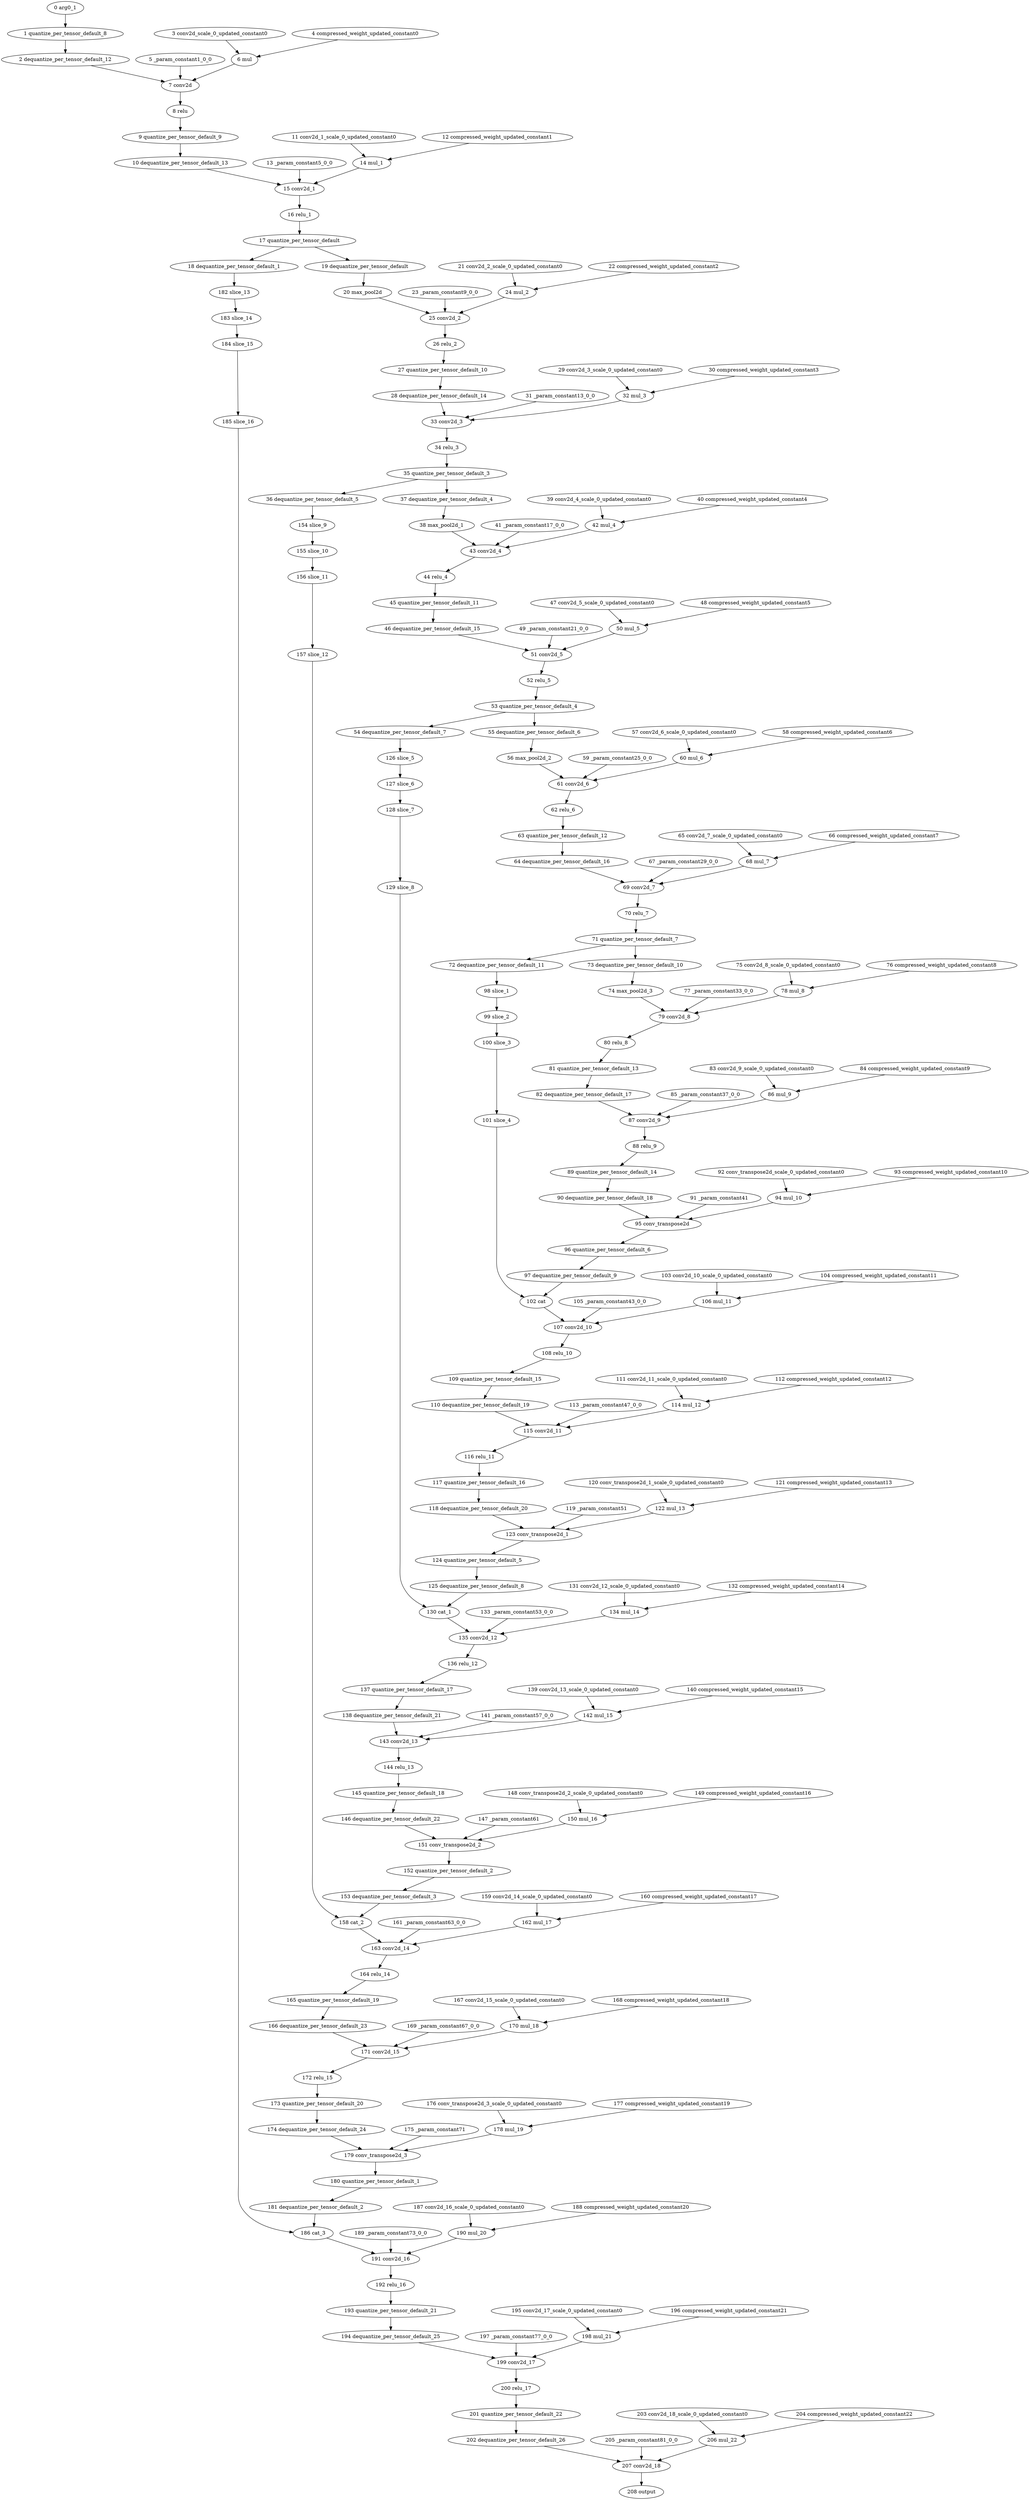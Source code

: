 strict digraph  {
"0 arg0_1" [id=0, type=input];
"1 quantize_per_tensor_default_8" [id=1, type=quantize_per_tensor];
"2 dequantize_per_tensor_default_12" [id=2, type=dequantize_per_tensor];
"3 conv2d_scale_0_updated_constant0" [id=3, type=get_attr];
"4 compressed_weight_updated_constant0" [id=4, type=get_attr];
"5 _param_constant1_0_0" [id=5, type=get_attr];
"6 mul" [id=6, type=call_method];
"7 conv2d" [id=7, type=conv2d];
"8 relu" [id=8, type=relu];
"9 quantize_per_tensor_default_9" [id=9, type=quantize_per_tensor];
"10 dequantize_per_tensor_default_13" [id=10, type=dequantize_per_tensor];
"11 conv2d_1_scale_0_updated_constant0" [id=11, type=get_attr];
"12 compressed_weight_updated_constant1" [id=12, type=get_attr];
"13 _param_constant5_0_0" [id=13, type=get_attr];
"14 mul_1" [id=14, type=call_method];
"15 conv2d_1" [id=15, type=conv2d];
"16 relu_1" [id=16, type=relu];
"17 quantize_per_tensor_default" [id=17, type=quantize_per_tensor];
"18 dequantize_per_tensor_default_1" [id=18, type=dequantize_per_tensor];
"19 dequantize_per_tensor_default" [id=19, type=dequantize_per_tensor];
"20 max_pool2d" [id=20, type=max_pool2d];
"21 conv2d_2_scale_0_updated_constant0" [id=21, type=get_attr];
"22 compressed_weight_updated_constant2" [id=22, type=get_attr];
"23 _param_constant9_0_0" [id=23, type=get_attr];
"24 mul_2" [id=24, type=call_method];
"25 conv2d_2" [id=25, type=conv2d];
"26 relu_2" [id=26, type=relu];
"27 quantize_per_tensor_default_10" [id=27, type=quantize_per_tensor];
"28 dequantize_per_tensor_default_14" [id=28, type=dequantize_per_tensor];
"29 conv2d_3_scale_0_updated_constant0" [id=29, type=get_attr];
"30 compressed_weight_updated_constant3" [id=30, type=get_attr];
"31 _param_constant13_0_0" [id=31, type=get_attr];
"32 mul_3" [id=32, type=call_method];
"33 conv2d_3" [id=33, type=conv2d];
"34 relu_3" [id=34, type=relu];
"35 quantize_per_tensor_default_3" [id=35, type=quantize_per_tensor];
"36 dequantize_per_tensor_default_5" [id=36, type=dequantize_per_tensor];
"37 dequantize_per_tensor_default_4" [id=37, type=dequantize_per_tensor];
"38 max_pool2d_1" [id=38, type=max_pool2d];
"39 conv2d_4_scale_0_updated_constant0" [id=39, type=get_attr];
"40 compressed_weight_updated_constant4" [id=40, type=get_attr];
"41 _param_constant17_0_0" [id=41, type=get_attr];
"42 mul_4" [id=42, type=call_method];
"43 conv2d_4" [id=43, type=conv2d];
"44 relu_4" [id=44, type=relu];
"45 quantize_per_tensor_default_11" [id=45, type=quantize_per_tensor];
"46 dequantize_per_tensor_default_15" [id=46, type=dequantize_per_tensor];
"47 conv2d_5_scale_0_updated_constant0" [id=47, type=get_attr];
"48 compressed_weight_updated_constant5" [id=48, type=get_attr];
"49 _param_constant21_0_0" [id=49, type=get_attr];
"50 mul_5" [id=50, type=call_method];
"51 conv2d_5" [id=51, type=conv2d];
"52 relu_5" [id=52, type=relu];
"53 quantize_per_tensor_default_4" [id=53, type=quantize_per_tensor];
"54 dequantize_per_tensor_default_7" [id=54, type=dequantize_per_tensor];
"55 dequantize_per_tensor_default_6" [id=55, type=dequantize_per_tensor];
"56 max_pool2d_2" [id=56, type=max_pool2d];
"57 conv2d_6_scale_0_updated_constant0" [id=57, type=get_attr];
"58 compressed_weight_updated_constant6" [id=58, type=get_attr];
"59 _param_constant25_0_0" [id=59, type=get_attr];
"60 mul_6" [id=60, type=call_method];
"61 conv2d_6" [id=61, type=conv2d];
"62 relu_6" [id=62, type=relu];
"63 quantize_per_tensor_default_12" [id=63, type=quantize_per_tensor];
"64 dequantize_per_tensor_default_16" [id=64, type=dequantize_per_tensor];
"65 conv2d_7_scale_0_updated_constant0" [id=65, type=get_attr];
"66 compressed_weight_updated_constant7" [id=66, type=get_attr];
"67 _param_constant29_0_0" [id=67, type=get_attr];
"68 mul_7" [id=68, type=call_method];
"69 conv2d_7" [id=69, type=conv2d];
"70 relu_7" [id=70, type=relu];
"71 quantize_per_tensor_default_7" [id=71, type=quantize_per_tensor];
"72 dequantize_per_tensor_default_11" [id=72, type=dequantize_per_tensor];
"73 dequantize_per_tensor_default_10" [id=73, type=dequantize_per_tensor];
"74 max_pool2d_3" [id=74, type=max_pool2d];
"75 conv2d_8_scale_0_updated_constant0" [id=75, type=get_attr];
"76 compressed_weight_updated_constant8" [id=76, type=get_attr];
"77 _param_constant33_0_0" [id=77, type=get_attr];
"78 mul_8" [id=78, type=call_method];
"79 conv2d_8" [id=79, type=conv2d];
"80 relu_8" [id=80, type=relu];
"81 quantize_per_tensor_default_13" [id=81, type=quantize_per_tensor];
"82 dequantize_per_tensor_default_17" [id=82, type=dequantize_per_tensor];
"83 conv2d_9_scale_0_updated_constant0" [id=83, type=get_attr];
"84 compressed_weight_updated_constant9" [id=84, type=get_attr];
"85 _param_constant37_0_0" [id=85, type=get_attr];
"86 mul_9" [id=86, type=call_method];
"87 conv2d_9" [id=87, type=conv2d];
"88 relu_9" [id=88, type=relu];
"89 quantize_per_tensor_default_14" [id=89, type=quantize_per_tensor];
"90 dequantize_per_tensor_default_18" [id=90, type=dequantize_per_tensor];
"91 _param_constant41" [id=91, type=get_attr];
"92 conv_transpose2d_scale_0_updated_constant0" [id=92, type=get_attr];
"93 compressed_weight_updated_constant10" [id=93, type=get_attr];
"94 mul_10" [id=94, type=call_method];
"95 conv_transpose2d" [id=95, type=conv_transpose2d];
"96 quantize_per_tensor_default_6" [id=96, type=quantize_per_tensor];
"97 dequantize_per_tensor_default_9" [id=97, type=dequantize_per_tensor];
"98 slice_1" [id=98, type=slice];
"99 slice_2" [id=99, type=slice];
"100 slice_3" [id=100, type=slice];
"101 slice_4" [id=101, type=slice];
"102 cat" [id=102, type=cat];
"103 conv2d_10_scale_0_updated_constant0" [id=103, type=get_attr];
"104 compressed_weight_updated_constant11" [id=104, type=get_attr];
"105 _param_constant43_0_0" [id=105, type=get_attr];
"106 mul_11" [id=106, type=call_method];
"107 conv2d_10" [id=107, type=conv2d];
"108 relu_10" [id=108, type=relu];
"109 quantize_per_tensor_default_15" [id=109, type=quantize_per_tensor];
"110 dequantize_per_tensor_default_19" [id=110, type=dequantize_per_tensor];
"111 conv2d_11_scale_0_updated_constant0" [id=111, type=get_attr];
"112 compressed_weight_updated_constant12" [id=112, type=get_attr];
"113 _param_constant47_0_0" [id=113, type=get_attr];
"114 mul_12" [id=114, type=call_method];
"115 conv2d_11" [id=115, type=conv2d];
"116 relu_11" [id=116, type=relu];
"117 quantize_per_tensor_default_16" [id=117, type=quantize_per_tensor];
"118 dequantize_per_tensor_default_20" [id=118, type=dequantize_per_tensor];
"119 _param_constant51" [id=119, type=get_attr];
"120 conv_transpose2d_1_scale_0_updated_constant0" [id=120, type=get_attr];
"121 compressed_weight_updated_constant13" [id=121, type=get_attr];
"122 mul_13" [id=122, type=call_method];
"123 conv_transpose2d_1" [id=123, type=conv_transpose2d];
"124 quantize_per_tensor_default_5" [id=124, type=quantize_per_tensor];
"125 dequantize_per_tensor_default_8" [id=125, type=dequantize_per_tensor];
"126 slice_5" [id=126, type=slice];
"127 slice_6" [id=127, type=slice];
"128 slice_7" [id=128, type=slice];
"129 slice_8" [id=129, type=slice];
"130 cat_1" [id=130, type=cat];
"131 conv2d_12_scale_0_updated_constant0" [id=131, type=get_attr];
"132 compressed_weight_updated_constant14" [id=132, type=get_attr];
"133 _param_constant53_0_0" [id=133, type=get_attr];
"134 mul_14" [id=134, type=call_method];
"135 conv2d_12" [id=135, type=conv2d];
"136 relu_12" [id=136, type=relu];
"137 quantize_per_tensor_default_17" [id=137, type=quantize_per_tensor];
"138 dequantize_per_tensor_default_21" [id=138, type=dequantize_per_tensor];
"139 conv2d_13_scale_0_updated_constant0" [id=139, type=get_attr];
"140 compressed_weight_updated_constant15" [id=140, type=get_attr];
"141 _param_constant57_0_0" [id=141, type=get_attr];
"142 mul_15" [id=142, type=call_method];
"143 conv2d_13" [id=143, type=conv2d];
"144 relu_13" [id=144, type=relu];
"145 quantize_per_tensor_default_18" [id=145, type=quantize_per_tensor];
"146 dequantize_per_tensor_default_22" [id=146, type=dequantize_per_tensor];
"147 _param_constant61" [id=147, type=get_attr];
"148 conv_transpose2d_2_scale_0_updated_constant0" [id=148, type=get_attr];
"149 compressed_weight_updated_constant16" [id=149, type=get_attr];
"150 mul_16" [id=150, type=call_method];
"151 conv_transpose2d_2" [id=151, type=conv_transpose2d];
"152 quantize_per_tensor_default_2" [id=152, type=quantize_per_tensor];
"153 dequantize_per_tensor_default_3" [id=153, type=dequantize_per_tensor];
"154 slice_9" [id=154, type=slice];
"155 slice_10" [id=155, type=slice];
"156 slice_11" [id=156, type=slice];
"157 slice_12" [id=157, type=slice];
"158 cat_2" [id=158, type=cat];
"159 conv2d_14_scale_0_updated_constant0" [id=159, type=get_attr];
"160 compressed_weight_updated_constant17" [id=160, type=get_attr];
"161 _param_constant63_0_0" [id=161, type=get_attr];
"162 mul_17" [id=162, type=call_method];
"163 conv2d_14" [id=163, type=conv2d];
"164 relu_14" [id=164, type=relu];
"165 quantize_per_tensor_default_19" [id=165, type=quantize_per_tensor];
"166 dequantize_per_tensor_default_23" [id=166, type=dequantize_per_tensor];
"167 conv2d_15_scale_0_updated_constant0" [id=167, type=get_attr];
"168 compressed_weight_updated_constant18" [id=168, type=get_attr];
"169 _param_constant67_0_0" [id=169, type=get_attr];
"170 mul_18" [id=170, type=call_method];
"171 conv2d_15" [id=171, type=conv2d];
"172 relu_15" [id=172, type=relu];
"173 quantize_per_tensor_default_20" [id=173, type=quantize_per_tensor];
"174 dequantize_per_tensor_default_24" [id=174, type=dequantize_per_tensor];
"175 _param_constant71" [id=175, type=get_attr];
"176 conv_transpose2d_3_scale_0_updated_constant0" [id=176, type=get_attr];
"177 compressed_weight_updated_constant19" [id=177, type=get_attr];
"178 mul_19" [id=178, type=call_method];
"179 conv_transpose2d_3" [id=179, type=conv_transpose2d];
"180 quantize_per_tensor_default_1" [id=180, type=quantize_per_tensor];
"181 dequantize_per_tensor_default_2" [id=181, type=dequantize_per_tensor];
"182 slice_13" [id=182, type=slice];
"183 slice_14" [id=183, type=slice];
"184 slice_15" [id=184, type=slice];
"185 slice_16" [id=185, type=slice];
"186 cat_3" [id=186, type=cat];
"187 conv2d_16_scale_0_updated_constant0" [id=187, type=get_attr];
"188 compressed_weight_updated_constant20" [id=188, type=get_attr];
"189 _param_constant73_0_0" [id=189, type=get_attr];
"190 mul_20" [id=190, type=call_method];
"191 conv2d_16" [id=191, type=conv2d];
"192 relu_16" [id=192, type=relu];
"193 quantize_per_tensor_default_21" [id=193, type=quantize_per_tensor];
"194 dequantize_per_tensor_default_25" [id=194, type=dequantize_per_tensor];
"195 conv2d_17_scale_0_updated_constant0" [id=195, type=get_attr];
"196 compressed_weight_updated_constant21" [id=196, type=get_attr];
"197 _param_constant77_0_0" [id=197, type=get_attr];
"198 mul_21" [id=198, type=call_method];
"199 conv2d_17" [id=199, type=conv2d];
"200 relu_17" [id=200, type=relu];
"201 quantize_per_tensor_default_22" [id=201, type=quantize_per_tensor];
"202 dequantize_per_tensor_default_26" [id=202, type=dequantize_per_tensor];
"203 conv2d_18_scale_0_updated_constant0" [id=203, type=get_attr];
"204 compressed_weight_updated_constant22" [id=204, type=get_attr];
"205 _param_constant81_0_0" [id=205, type=get_attr];
"206 mul_22" [id=206, type=call_method];
"207 conv2d_18" [id=207, type=conv2d];
"208 output" [id=208, type=output];
"0 arg0_1" -> "1 quantize_per_tensor_default_8";
"1 quantize_per_tensor_default_8" -> "2 dequantize_per_tensor_default_12";
"2 dequantize_per_tensor_default_12" -> "7 conv2d";
"3 conv2d_scale_0_updated_constant0" -> "6 mul";
"4 compressed_weight_updated_constant0" -> "6 mul";
"5 _param_constant1_0_0" -> "7 conv2d";
"6 mul" -> "7 conv2d";
"7 conv2d" -> "8 relu";
"8 relu" -> "9 quantize_per_tensor_default_9";
"9 quantize_per_tensor_default_9" -> "10 dequantize_per_tensor_default_13";
"10 dequantize_per_tensor_default_13" -> "15 conv2d_1";
"11 conv2d_1_scale_0_updated_constant0" -> "14 mul_1";
"12 compressed_weight_updated_constant1" -> "14 mul_1";
"13 _param_constant5_0_0" -> "15 conv2d_1";
"14 mul_1" -> "15 conv2d_1";
"15 conv2d_1" -> "16 relu_1";
"16 relu_1" -> "17 quantize_per_tensor_default";
"17 quantize_per_tensor_default" -> "18 dequantize_per_tensor_default_1";
"17 quantize_per_tensor_default" -> "19 dequantize_per_tensor_default";
"18 dequantize_per_tensor_default_1" -> "182 slice_13";
"19 dequantize_per_tensor_default" -> "20 max_pool2d";
"20 max_pool2d" -> "25 conv2d_2";
"21 conv2d_2_scale_0_updated_constant0" -> "24 mul_2";
"22 compressed_weight_updated_constant2" -> "24 mul_2";
"23 _param_constant9_0_0" -> "25 conv2d_2";
"24 mul_2" -> "25 conv2d_2";
"25 conv2d_2" -> "26 relu_2";
"26 relu_2" -> "27 quantize_per_tensor_default_10";
"27 quantize_per_tensor_default_10" -> "28 dequantize_per_tensor_default_14";
"28 dequantize_per_tensor_default_14" -> "33 conv2d_3";
"29 conv2d_3_scale_0_updated_constant0" -> "32 mul_3";
"30 compressed_weight_updated_constant3" -> "32 mul_3";
"31 _param_constant13_0_0" -> "33 conv2d_3";
"32 mul_3" -> "33 conv2d_3";
"33 conv2d_3" -> "34 relu_3";
"34 relu_3" -> "35 quantize_per_tensor_default_3";
"35 quantize_per_tensor_default_3" -> "36 dequantize_per_tensor_default_5";
"35 quantize_per_tensor_default_3" -> "37 dequantize_per_tensor_default_4";
"36 dequantize_per_tensor_default_5" -> "154 slice_9";
"37 dequantize_per_tensor_default_4" -> "38 max_pool2d_1";
"38 max_pool2d_1" -> "43 conv2d_4";
"39 conv2d_4_scale_0_updated_constant0" -> "42 mul_4";
"40 compressed_weight_updated_constant4" -> "42 mul_4";
"41 _param_constant17_0_0" -> "43 conv2d_4";
"42 mul_4" -> "43 conv2d_4";
"43 conv2d_4" -> "44 relu_4";
"44 relu_4" -> "45 quantize_per_tensor_default_11";
"45 quantize_per_tensor_default_11" -> "46 dequantize_per_tensor_default_15";
"46 dequantize_per_tensor_default_15" -> "51 conv2d_5";
"47 conv2d_5_scale_0_updated_constant0" -> "50 mul_5";
"48 compressed_weight_updated_constant5" -> "50 mul_5";
"49 _param_constant21_0_0" -> "51 conv2d_5";
"50 mul_5" -> "51 conv2d_5";
"51 conv2d_5" -> "52 relu_5";
"52 relu_5" -> "53 quantize_per_tensor_default_4";
"53 quantize_per_tensor_default_4" -> "54 dequantize_per_tensor_default_7";
"53 quantize_per_tensor_default_4" -> "55 dequantize_per_tensor_default_6";
"54 dequantize_per_tensor_default_7" -> "126 slice_5";
"55 dequantize_per_tensor_default_6" -> "56 max_pool2d_2";
"56 max_pool2d_2" -> "61 conv2d_6";
"57 conv2d_6_scale_0_updated_constant0" -> "60 mul_6";
"58 compressed_weight_updated_constant6" -> "60 mul_6";
"59 _param_constant25_0_0" -> "61 conv2d_6";
"60 mul_6" -> "61 conv2d_6";
"61 conv2d_6" -> "62 relu_6";
"62 relu_6" -> "63 quantize_per_tensor_default_12";
"63 quantize_per_tensor_default_12" -> "64 dequantize_per_tensor_default_16";
"64 dequantize_per_tensor_default_16" -> "69 conv2d_7";
"65 conv2d_7_scale_0_updated_constant0" -> "68 mul_7";
"66 compressed_weight_updated_constant7" -> "68 mul_7";
"67 _param_constant29_0_0" -> "69 conv2d_7";
"68 mul_7" -> "69 conv2d_7";
"69 conv2d_7" -> "70 relu_7";
"70 relu_7" -> "71 quantize_per_tensor_default_7";
"71 quantize_per_tensor_default_7" -> "72 dequantize_per_tensor_default_11";
"71 quantize_per_tensor_default_7" -> "73 dequantize_per_tensor_default_10";
"72 dequantize_per_tensor_default_11" -> "98 slice_1";
"73 dequantize_per_tensor_default_10" -> "74 max_pool2d_3";
"74 max_pool2d_3" -> "79 conv2d_8";
"75 conv2d_8_scale_0_updated_constant0" -> "78 mul_8";
"76 compressed_weight_updated_constant8" -> "78 mul_8";
"77 _param_constant33_0_0" -> "79 conv2d_8";
"78 mul_8" -> "79 conv2d_8";
"79 conv2d_8" -> "80 relu_8";
"80 relu_8" -> "81 quantize_per_tensor_default_13";
"81 quantize_per_tensor_default_13" -> "82 dequantize_per_tensor_default_17";
"82 dequantize_per_tensor_default_17" -> "87 conv2d_9";
"83 conv2d_9_scale_0_updated_constant0" -> "86 mul_9";
"84 compressed_weight_updated_constant9" -> "86 mul_9";
"85 _param_constant37_0_0" -> "87 conv2d_9";
"86 mul_9" -> "87 conv2d_9";
"87 conv2d_9" -> "88 relu_9";
"88 relu_9" -> "89 quantize_per_tensor_default_14";
"89 quantize_per_tensor_default_14" -> "90 dequantize_per_tensor_default_18";
"90 dequantize_per_tensor_default_18" -> "95 conv_transpose2d";
"91 _param_constant41" -> "95 conv_transpose2d";
"92 conv_transpose2d_scale_0_updated_constant0" -> "94 mul_10";
"93 compressed_weight_updated_constant10" -> "94 mul_10";
"94 mul_10" -> "95 conv_transpose2d";
"95 conv_transpose2d" -> "96 quantize_per_tensor_default_6";
"96 quantize_per_tensor_default_6" -> "97 dequantize_per_tensor_default_9";
"97 dequantize_per_tensor_default_9" -> "102 cat";
"98 slice_1" -> "99 slice_2";
"99 slice_2" -> "100 slice_3";
"100 slice_3" -> "101 slice_4";
"101 slice_4" -> "102 cat";
"102 cat" -> "107 conv2d_10";
"103 conv2d_10_scale_0_updated_constant0" -> "106 mul_11";
"104 compressed_weight_updated_constant11" -> "106 mul_11";
"105 _param_constant43_0_0" -> "107 conv2d_10";
"106 mul_11" -> "107 conv2d_10";
"107 conv2d_10" -> "108 relu_10";
"108 relu_10" -> "109 quantize_per_tensor_default_15";
"109 quantize_per_tensor_default_15" -> "110 dequantize_per_tensor_default_19";
"110 dequantize_per_tensor_default_19" -> "115 conv2d_11";
"111 conv2d_11_scale_0_updated_constant0" -> "114 mul_12";
"112 compressed_weight_updated_constant12" -> "114 mul_12";
"113 _param_constant47_0_0" -> "115 conv2d_11";
"114 mul_12" -> "115 conv2d_11";
"115 conv2d_11" -> "116 relu_11";
"116 relu_11" -> "117 quantize_per_tensor_default_16";
"117 quantize_per_tensor_default_16" -> "118 dequantize_per_tensor_default_20";
"118 dequantize_per_tensor_default_20" -> "123 conv_transpose2d_1";
"119 _param_constant51" -> "123 conv_transpose2d_1";
"120 conv_transpose2d_1_scale_0_updated_constant0" -> "122 mul_13";
"121 compressed_weight_updated_constant13" -> "122 mul_13";
"122 mul_13" -> "123 conv_transpose2d_1";
"123 conv_transpose2d_1" -> "124 quantize_per_tensor_default_5";
"124 quantize_per_tensor_default_5" -> "125 dequantize_per_tensor_default_8";
"125 dequantize_per_tensor_default_8" -> "130 cat_1";
"126 slice_5" -> "127 slice_6";
"127 slice_6" -> "128 slice_7";
"128 slice_7" -> "129 slice_8";
"129 slice_8" -> "130 cat_1";
"130 cat_1" -> "135 conv2d_12";
"131 conv2d_12_scale_0_updated_constant0" -> "134 mul_14";
"132 compressed_weight_updated_constant14" -> "134 mul_14";
"133 _param_constant53_0_0" -> "135 conv2d_12";
"134 mul_14" -> "135 conv2d_12";
"135 conv2d_12" -> "136 relu_12";
"136 relu_12" -> "137 quantize_per_tensor_default_17";
"137 quantize_per_tensor_default_17" -> "138 dequantize_per_tensor_default_21";
"138 dequantize_per_tensor_default_21" -> "143 conv2d_13";
"139 conv2d_13_scale_0_updated_constant0" -> "142 mul_15";
"140 compressed_weight_updated_constant15" -> "142 mul_15";
"141 _param_constant57_0_0" -> "143 conv2d_13";
"142 mul_15" -> "143 conv2d_13";
"143 conv2d_13" -> "144 relu_13";
"144 relu_13" -> "145 quantize_per_tensor_default_18";
"145 quantize_per_tensor_default_18" -> "146 dequantize_per_tensor_default_22";
"146 dequantize_per_tensor_default_22" -> "151 conv_transpose2d_2";
"147 _param_constant61" -> "151 conv_transpose2d_2";
"148 conv_transpose2d_2_scale_0_updated_constant0" -> "150 mul_16";
"149 compressed_weight_updated_constant16" -> "150 mul_16";
"150 mul_16" -> "151 conv_transpose2d_2";
"151 conv_transpose2d_2" -> "152 quantize_per_tensor_default_2";
"152 quantize_per_tensor_default_2" -> "153 dequantize_per_tensor_default_3";
"153 dequantize_per_tensor_default_3" -> "158 cat_2";
"154 slice_9" -> "155 slice_10";
"155 slice_10" -> "156 slice_11";
"156 slice_11" -> "157 slice_12";
"157 slice_12" -> "158 cat_2";
"158 cat_2" -> "163 conv2d_14";
"159 conv2d_14_scale_0_updated_constant0" -> "162 mul_17";
"160 compressed_weight_updated_constant17" -> "162 mul_17";
"161 _param_constant63_0_0" -> "163 conv2d_14";
"162 mul_17" -> "163 conv2d_14";
"163 conv2d_14" -> "164 relu_14";
"164 relu_14" -> "165 quantize_per_tensor_default_19";
"165 quantize_per_tensor_default_19" -> "166 dequantize_per_tensor_default_23";
"166 dequantize_per_tensor_default_23" -> "171 conv2d_15";
"167 conv2d_15_scale_0_updated_constant0" -> "170 mul_18";
"168 compressed_weight_updated_constant18" -> "170 mul_18";
"169 _param_constant67_0_0" -> "171 conv2d_15";
"170 mul_18" -> "171 conv2d_15";
"171 conv2d_15" -> "172 relu_15";
"172 relu_15" -> "173 quantize_per_tensor_default_20";
"173 quantize_per_tensor_default_20" -> "174 dequantize_per_tensor_default_24";
"174 dequantize_per_tensor_default_24" -> "179 conv_transpose2d_3";
"175 _param_constant71" -> "179 conv_transpose2d_3";
"176 conv_transpose2d_3_scale_0_updated_constant0" -> "178 mul_19";
"177 compressed_weight_updated_constant19" -> "178 mul_19";
"178 mul_19" -> "179 conv_transpose2d_3";
"179 conv_transpose2d_3" -> "180 quantize_per_tensor_default_1";
"180 quantize_per_tensor_default_1" -> "181 dequantize_per_tensor_default_2";
"181 dequantize_per_tensor_default_2" -> "186 cat_3";
"182 slice_13" -> "183 slice_14";
"183 slice_14" -> "184 slice_15";
"184 slice_15" -> "185 slice_16";
"185 slice_16" -> "186 cat_3";
"186 cat_3" -> "191 conv2d_16";
"187 conv2d_16_scale_0_updated_constant0" -> "190 mul_20";
"188 compressed_weight_updated_constant20" -> "190 mul_20";
"189 _param_constant73_0_0" -> "191 conv2d_16";
"190 mul_20" -> "191 conv2d_16";
"191 conv2d_16" -> "192 relu_16";
"192 relu_16" -> "193 quantize_per_tensor_default_21";
"193 quantize_per_tensor_default_21" -> "194 dequantize_per_tensor_default_25";
"194 dequantize_per_tensor_default_25" -> "199 conv2d_17";
"195 conv2d_17_scale_0_updated_constant0" -> "198 mul_21";
"196 compressed_weight_updated_constant21" -> "198 mul_21";
"197 _param_constant77_0_0" -> "199 conv2d_17";
"198 mul_21" -> "199 conv2d_17";
"199 conv2d_17" -> "200 relu_17";
"200 relu_17" -> "201 quantize_per_tensor_default_22";
"201 quantize_per_tensor_default_22" -> "202 dequantize_per_tensor_default_26";
"202 dequantize_per_tensor_default_26" -> "207 conv2d_18";
"203 conv2d_18_scale_0_updated_constant0" -> "206 mul_22";
"204 compressed_weight_updated_constant22" -> "206 mul_22";
"205 _param_constant81_0_0" -> "207 conv2d_18";
"206 mul_22" -> "207 conv2d_18";
"207 conv2d_18" -> "208 output";
}
